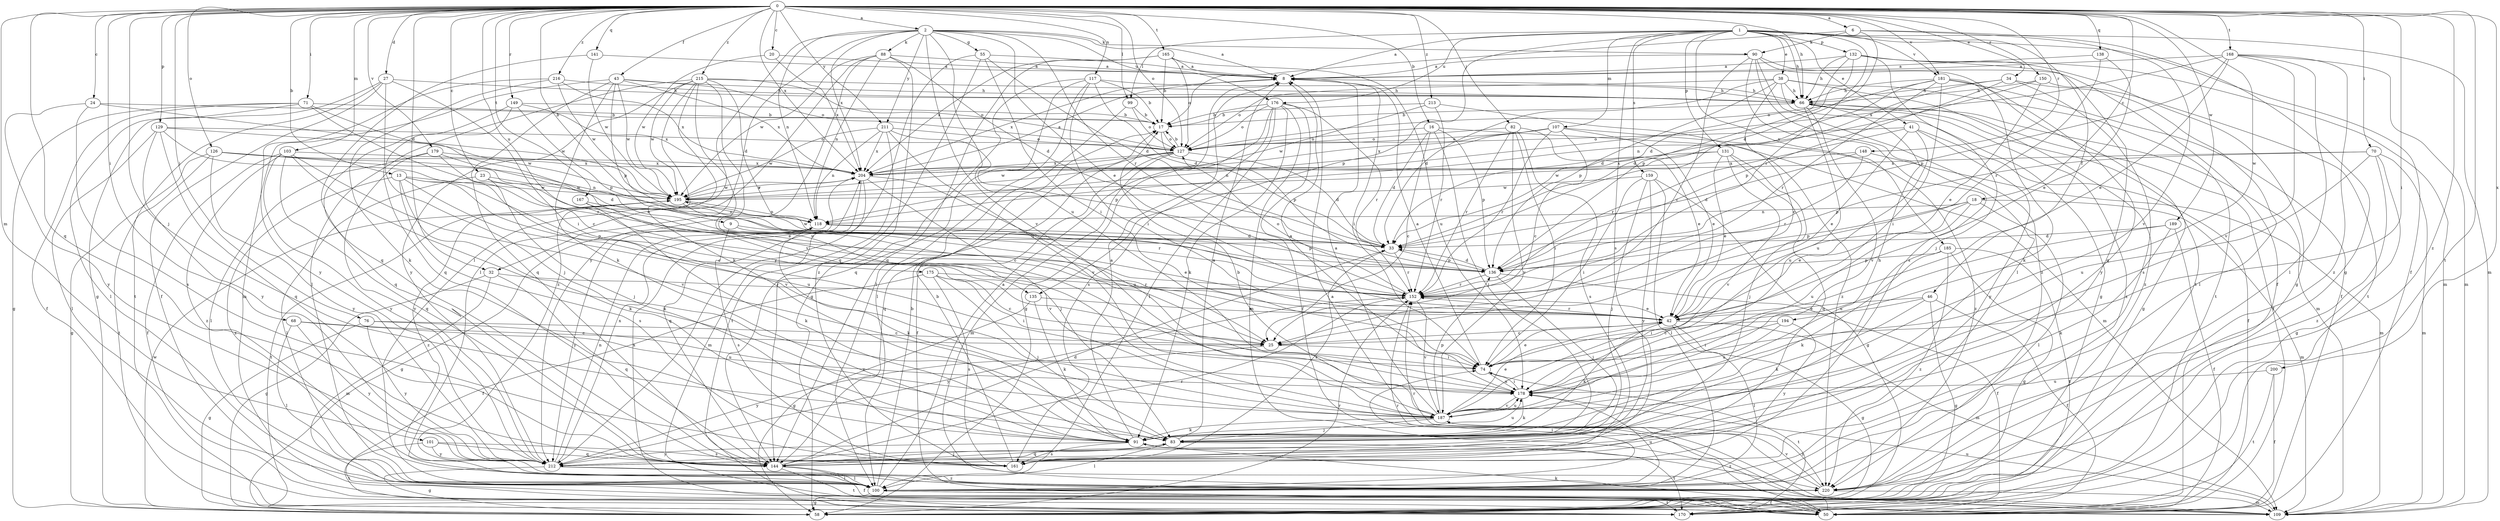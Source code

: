 strict digraph  {
0;
1;
2;
6;
8;
9;
13;
16;
17;
18;
20;
23;
24;
25;
27;
32;
33;
34;
38;
41;
42;
43;
46;
50;
55;
58;
66;
68;
70;
71;
74;
76;
82;
83;
88;
90;
91;
99;
100;
101;
103;
107;
109;
117;
118;
126;
127;
129;
131;
132;
135;
136;
138;
141;
144;
148;
149;
150;
152;
159;
161;
165;
167;
168;
170;
175;
176;
178;
179;
181;
185;
187;
189;
194;
195;
200;
204;
211;
212;
213;
215;
216;
220;
0 -> 2  [label=a];
0 -> 6  [label=a];
0 -> 9  [label=b];
0 -> 13  [label=b];
0 -> 16  [label=b];
0 -> 18  [label=c];
0 -> 20  [label=c];
0 -> 23  [label=c];
0 -> 24  [label=c];
0 -> 27  [label=d];
0 -> 32  [label=d];
0 -> 34  [label=e];
0 -> 43  [label=f];
0 -> 66  [label=h];
0 -> 68  [label=i];
0 -> 70  [label=i];
0 -> 71  [label=i];
0 -> 74  [label=i];
0 -> 76  [label=j];
0 -> 82  [label=j];
0 -> 83  [label=j];
0 -> 99  [label=l];
0 -> 101  [label=m];
0 -> 103  [label=m];
0 -> 117  [label=n];
0 -> 126  [label=o];
0 -> 127  [label=o];
0 -> 129  [label=p];
0 -> 138  [label=q];
0 -> 141  [label=q];
0 -> 144  [label=q];
0 -> 148  [label=r];
0 -> 149  [label=r];
0 -> 150  [label=r];
0 -> 165  [label=t];
0 -> 167  [label=t];
0 -> 168  [label=t];
0 -> 170  [label=t];
0 -> 175  [label=u];
0 -> 179  [label=v];
0 -> 181  [label=v];
0 -> 189  [label=w];
0 -> 194  [label=w];
0 -> 200  [label=x];
0 -> 204  [label=x];
0 -> 211  [label=y];
0 -> 213  [label=z];
0 -> 215  [label=z];
0 -> 216  [label=z];
0 -> 220  [label=z];
1 -> 8  [label=a];
1 -> 38  [label=e];
1 -> 41  [label=e];
1 -> 46  [label=f];
1 -> 50  [label=f];
1 -> 66  [label=h];
1 -> 99  [label=l];
1 -> 107  [label=m];
1 -> 109  [label=m];
1 -> 131  [label=p];
1 -> 132  [label=p];
1 -> 135  [label=p];
1 -> 152  [label=r];
1 -> 159  [label=s];
1 -> 161  [label=s];
1 -> 176  [label=u];
1 -> 181  [label=v];
1 -> 185  [label=v];
2 -> 8  [label=a];
2 -> 32  [label=d];
2 -> 42  [label=e];
2 -> 55  [label=g];
2 -> 88  [label=k];
2 -> 90  [label=k];
2 -> 100  [label=l];
2 -> 118  [label=n];
2 -> 152  [label=r];
2 -> 176  [label=u];
2 -> 178  [label=u];
2 -> 187  [label=v];
2 -> 204  [label=x];
2 -> 211  [label=y];
6 -> 17  [label=b];
6 -> 33  [label=d];
6 -> 58  [label=g];
6 -> 90  [label=k];
6 -> 187  [label=v];
8 -> 66  [label=h];
8 -> 74  [label=i];
8 -> 204  [label=x];
9 -> 33  [label=d];
9 -> 42  [label=e];
9 -> 161  [label=s];
13 -> 25  [label=c];
13 -> 91  [label=k];
13 -> 135  [label=p];
13 -> 161  [label=s];
13 -> 178  [label=u];
13 -> 195  [label=w];
13 -> 220  [label=z];
16 -> 25  [label=c];
16 -> 33  [label=d];
16 -> 83  [label=j];
16 -> 109  [label=m];
16 -> 127  [label=o];
16 -> 136  [label=p];
17 -> 127  [label=o];
17 -> 136  [label=p];
18 -> 42  [label=e];
18 -> 100  [label=l];
18 -> 109  [label=m];
18 -> 118  [label=n];
18 -> 136  [label=p];
18 -> 178  [label=u];
20 -> 8  [label=a];
20 -> 195  [label=w];
20 -> 204  [label=x];
23 -> 25  [label=c];
23 -> 91  [label=k];
23 -> 100  [label=l];
23 -> 195  [label=w];
24 -> 17  [label=b];
24 -> 161  [label=s];
24 -> 195  [label=w];
24 -> 212  [label=y];
25 -> 74  [label=i];
25 -> 212  [label=y];
27 -> 50  [label=f];
27 -> 58  [label=g];
27 -> 66  [label=h];
27 -> 74  [label=i];
27 -> 144  [label=q];
27 -> 170  [label=t];
32 -> 58  [label=g];
32 -> 109  [label=m];
32 -> 144  [label=q];
32 -> 152  [label=r];
33 -> 136  [label=p];
33 -> 152  [label=r];
33 -> 161  [label=s];
33 -> 195  [label=w];
34 -> 33  [label=d];
34 -> 66  [label=h];
34 -> 100  [label=l];
34 -> 136  [label=p];
34 -> 161  [label=s];
38 -> 25  [label=c];
38 -> 33  [label=d];
38 -> 58  [label=g];
38 -> 66  [label=h];
38 -> 127  [label=o];
38 -> 136  [label=p];
38 -> 170  [label=t];
38 -> 220  [label=z];
41 -> 42  [label=e];
41 -> 50  [label=f];
41 -> 127  [label=o];
41 -> 152  [label=r];
41 -> 178  [label=u];
41 -> 212  [label=y];
42 -> 25  [label=c];
42 -> 58  [label=g];
42 -> 91  [label=k];
42 -> 100  [label=l];
42 -> 109  [label=m];
42 -> 152  [label=r];
43 -> 66  [label=h];
43 -> 91  [label=k];
43 -> 109  [label=m];
43 -> 127  [label=o];
43 -> 136  [label=p];
43 -> 144  [label=q];
43 -> 195  [label=w];
43 -> 204  [label=x];
46 -> 42  [label=e];
46 -> 50  [label=f];
46 -> 58  [label=g];
46 -> 74  [label=i];
46 -> 91  [label=k];
50 -> 91  [label=k];
50 -> 152  [label=r];
50 -> 204  [label=x];
55 -> 8  [label=a];
55 -> 33  [label=d];
55 -> 74  [label=i];
55 -> 144  [label=q];
55 -> 212  [label=y];
58 -> 152  [label=r];
58 -> 195  [label=w];
66 -> 17  [label=b];
66 -> 50  [label=f];
66 -> 58  [label=g];
66 -> 109  [label=m];
66 -> 178  [label=u];
66 -> 187  [label=v];
66 -> 220  [label=z];
68 -> 25  [label=c];
68 -> 100  [label=l];
68 -> 178  [label=u];
68 -> 212  [label=y];
70 -> 58  [label=g];
70 -> 109  [label=m];
70 -> 136  [label=p];
70 -> 178  [label=u];
70 -> 204  [label=x];
70 -> 220  [label=z];
71 -> 17  [label=b];
71 -> 25  [label=c];
71 -> 42  [label=e];
71 -> 50  [label=f];
71 -> 58  [label=g];
71 -> 100  [label=l];
74 -> 8  [label=a];
74 -> 42  [label=e];
74 -> 170  [label=t];
74 -> 178  [label=u];
76 -> 25  [label=c];
76 -> 58  [label=g];
76 -> 187  [label=v];
76 -> 212  [label=y];
82 -> 42  [label=e];
82 -> 74  [label=i];
82 -> 127  [label=o];
82 -> 152  [label=r];
82 -> 161  [label=s];
82 -> 187  [label=v];
83 -> 8  [label=a];
83 -> 100  [label=l];
83 -> 144  [label=q];
83 -> 170  [label=t];
88 -> 8  [label=a];
88 -> 33  [label=d];
88 -> 100  [label=l];
88 -> 118  [label=n];
88 -> 195  [label=w];
88 -> 212  [label=y];
88 -> 220  [label=z];
90 -> 8  [label=a];
90 -> 25  [label=c];
90 -> 50  [label=f];
90 -> 100  [label=l];
90 -> 161  [label=s];
90 -> 170  [label=t];
90 -> 220  [label=z];
91 -> 8  [label=a];
91 -> 161  [label=s];
91 -> 178  [label=u];
91 -> 212  [label=y];
91 -> 220  [label=z];
99 -> 17  [label=b];
99 -> 100  [label=l];
99 -> 127  [label=o];
100 -> 8  [label=a];
100 -> 17  [label=b];
100 -> 50  [label=f];
100 -> 58  [label=g];
100 -> 74  [label=i];
100 -> 170  [label=t];
100 -> 178  [label=u];
101 -> 144  [label=q];
101 -> 161  [label=s];
101 -> 170  [label=t];
101 -> 212  [label=y];
103 -> 50  [label=f];
103 -> 83  [label=j];
103 -> 144  [label=q];
103 -> 187  [label=v];
103 -> 204  [label=x];
103 -> 212  [label=y];
103 -> 220  [label=z];
107 -> 25  [label=c];
107 -> 42  [label=e];
107 -> 118  [label=n];
107 -> 127  [label=o];
107 -> 152  [label=r];
107 -> 204  [label=x];
107 -> 220  [label=z];
109 -> 8  [label=a];
109 -> 178  [label=u];
117 -> 17  [label=b];
117 -> 33  [label=d];
117 -> 58  [label=g];
117 -> 66  [label=h];
117 -> 74  [label=i];
117 -> 100  [label=l];
117 -> 144  [label=q];
118 -> 33  [label=d];
118 -> 58  [label=g];
118 -> 91  [label=k];
118 -> 136  [label=p];
118 -> 212  [label=y];
126 -> 33  [label=d];
126 -> 58  [label=g];
126 -> 118  [label=n];
126 -> 170  [label=t];
126 -> 204  [label=x];
126 -> 212  [label=y];
127 -> 17  [label=b];
127 -> 33  [label=d];
127 -> 50  [label=f];
127 -> 109  [label=m];
127 -> 144  [label=q];
127 -> 195  [label=w];
127 -> 204  [label=x];
129 -> 100  [label=l];
129 -> 127  [label=o];
129 -> 144  [label=q];
129 -> 152  [label=r];
129 -> 195  [label=w];
129 -> 212  [label=y];
131 -> 42  [label=e];
131 -> 83  [label=j];
131 -> 144  [label=q];
131 -> 187  [label=v];
131 -> 195  [label=w];
131 -> 204  [label=x];
132 -> 8  [label=a];
132 -> 33  [label=d];
132 -> 58  [label=g];
132 -> 66  [label=h];
132 -> 83  [label=j];
132 -> 109  [label=m];
132 -> 136  [label=p];
132 -> 144  [label=q];
135 -> 42  [label=e];
135 -> 58  [label=g];
135 -> 91  [label=k];
136 -> 33  [label=d];
136 -> 50  [label=f];
136 -> 83  [label=j];
136 -> 152  [label=r];
138 -> 8  [label=a];
138 -> 42  [label=e];
138 -> 152  [label=r];
141 -> 8  [label=a];
141 -> 144  [label=q];
141 -> 195  [label=w];
144 -> 33  [label=d];
144 -> 50  [label=f];
144 -> 83  [label=j];
144 -> 100  [label=l];
144 -> 152  [label=r];
144 -> 170  [label=t];
148 -> 33  [label=d];
148 -> 109  [label=m];
148 -> 152  [label=r];
148 -> 204  [label=x];
149 -> 17  [label=b];
149 -> 83  [label=j];
149 -> 136  [label=p];
149 -> 144  [label=q];
149 -> 204  [label=x];
150 -> 42  [label=e];
150 -> 66  [label=h];
150 -> 118  [label=n];
150 -> 170  [label=t];
152 -> 42  [label=e];
152 -> 127  [label=o];
152 -> 187  [label=v];
152 -> 212  [label=y];
159 -> 58  [label=g];
159 -> 74  [label=i];
159 -> 83  [label=j];
159 -> 100  [label=l];
159 -> 195  [label=w];
159 -> 212  [label=y];
161 -> 17  [label=b];
165 -> 8  [label=a];
165 -> 17  [label=b];
165 -> 127  [label=o];
165 -> 144  [label=q];
165 -> 178  [label=u];
165 -> 204  [label=x];
167 -> 91  [label=k];
167 -> 118  [label=n];
167 -> 187  [label=v];
168 -> 8  [label=a];
168 -> 42  [label=e];
168 -> 100  [label=l];
168 -> 109  [label=m];
168 -> 136  [label=p];
168 -> 187  [label=v];
168 -> 204  [label=x];
168 -> 220  [label=z];
175 -> 25  [label=c];
175 -> 50  [label=f];
175 -> 74  [label=i];
175 -> 83  [label=j];
175 -> 152  [label=r];
175 -> 161  [label=s];
176 -> 17  [label=b];
176 -> 50  [label=f];
176 -> 58  [label=g];
176 -> 91  [label=k];
176 -> 100  [label=l];
176 -> 109  [label=m];
176 -> 127  [label=o];
176 -> 152  [label=r];
176 -> 161  [label=s];
178 -> 8  [label=a];
178 -> 74  [label=i];
178 -> 91  [label=k];
178 -> 187  [label=v];
179 -> 42  [label=e];
179 -> 100  [label=l];
179 -> 187  [label=v];
179 -> 204  [label=x];
179 -> 212  [label=y];
181 -> 33  [label=d];
181 -> 50  [label=f];
181 -> 66  [label=h];
181 -> 74  [label=i];
181 -> 91  [label=k];
181 -> 127  [label=o];
181 -> 152  [label=r];
181 -> 212  [label=y];
185 -> 58  [label=g];
185 -> 91  [label=k];
185 -> 136  [label=p];
185 -> 170  [label=t];
185 -> 220  [label=z];
187 -> 8  [label=a];
187 -> 17  [label=b];
187 -> 42  [label=e];
187 -> 66  [label=h];
187 -> 83  [label=j];
187 -> 91  [label=k];
187 -> 136  [label=p];
187 -> 178  [label=u];
187 -> 220  [label=z];
189 -> 33  [label=d];
189 -> 50  [label=f];
189 -> 91  [label=k];
189 -> 178  [label=u];
194 -> 25  [label=c];
194 -> 74  [label=i];
194 -> 178  [label=u];
194 -> 212  [label=y];
195 -> 118  [label=n];
195 -> 152  [label=r];
195 -> 170  [label=t];
195 -> 204  [label=x];
195 -> 220  [label=z];
200 -> 50  [label=f];
200 -> 170  [label=t];
200 -> 178  [label=u];
204 -> 8  [label=a];
204 -> 83  [label=j];
204 -> 109  [label=m];
204 -> 144  [label=q];
204 -> 178  [label=u];
204 -> 195  [label=w];
211 -> 118  [label=n];
211 -> 127  [label=o];
211 -> 136  [label=p];
211 -> 170  [label=t];
211 -> 187  [label=v];
211 -> 195  [label=w];
211 -> 204  [label=x];
212 -> 58  [label=g];
212 -> 100  [label=l];
212 -> 118  [label=n];
212 -> 204  [label=x];
212 -> 220  [label=z];
213 -> 17  [label=b];
213 -> 152  [label=r];
213 -> 195  [label=w];
213 -> 220  [label=z];
215 -> 66  [label=h];
215 -> 91  [label=k];
215 -> 100  [label=l];
215 -> 127  [label=o];
215 -> 152  [label=r];
215 -> 178  [label=u];
215 -> 187  [label=v];
215 -> 195  [label=w];
215 -> 212  [label=y];
215 -> 220  [label=z];
216 -> 66  [label=h];
216 -> 91  [label=k];
216 -> 195  [label=w];
216 -> 204  [label=x];
216 -> 212  [label=y];
220 -> 109  [label=m];
220 -> 152  [label=r];
220 -> 187  [label=v];
}
